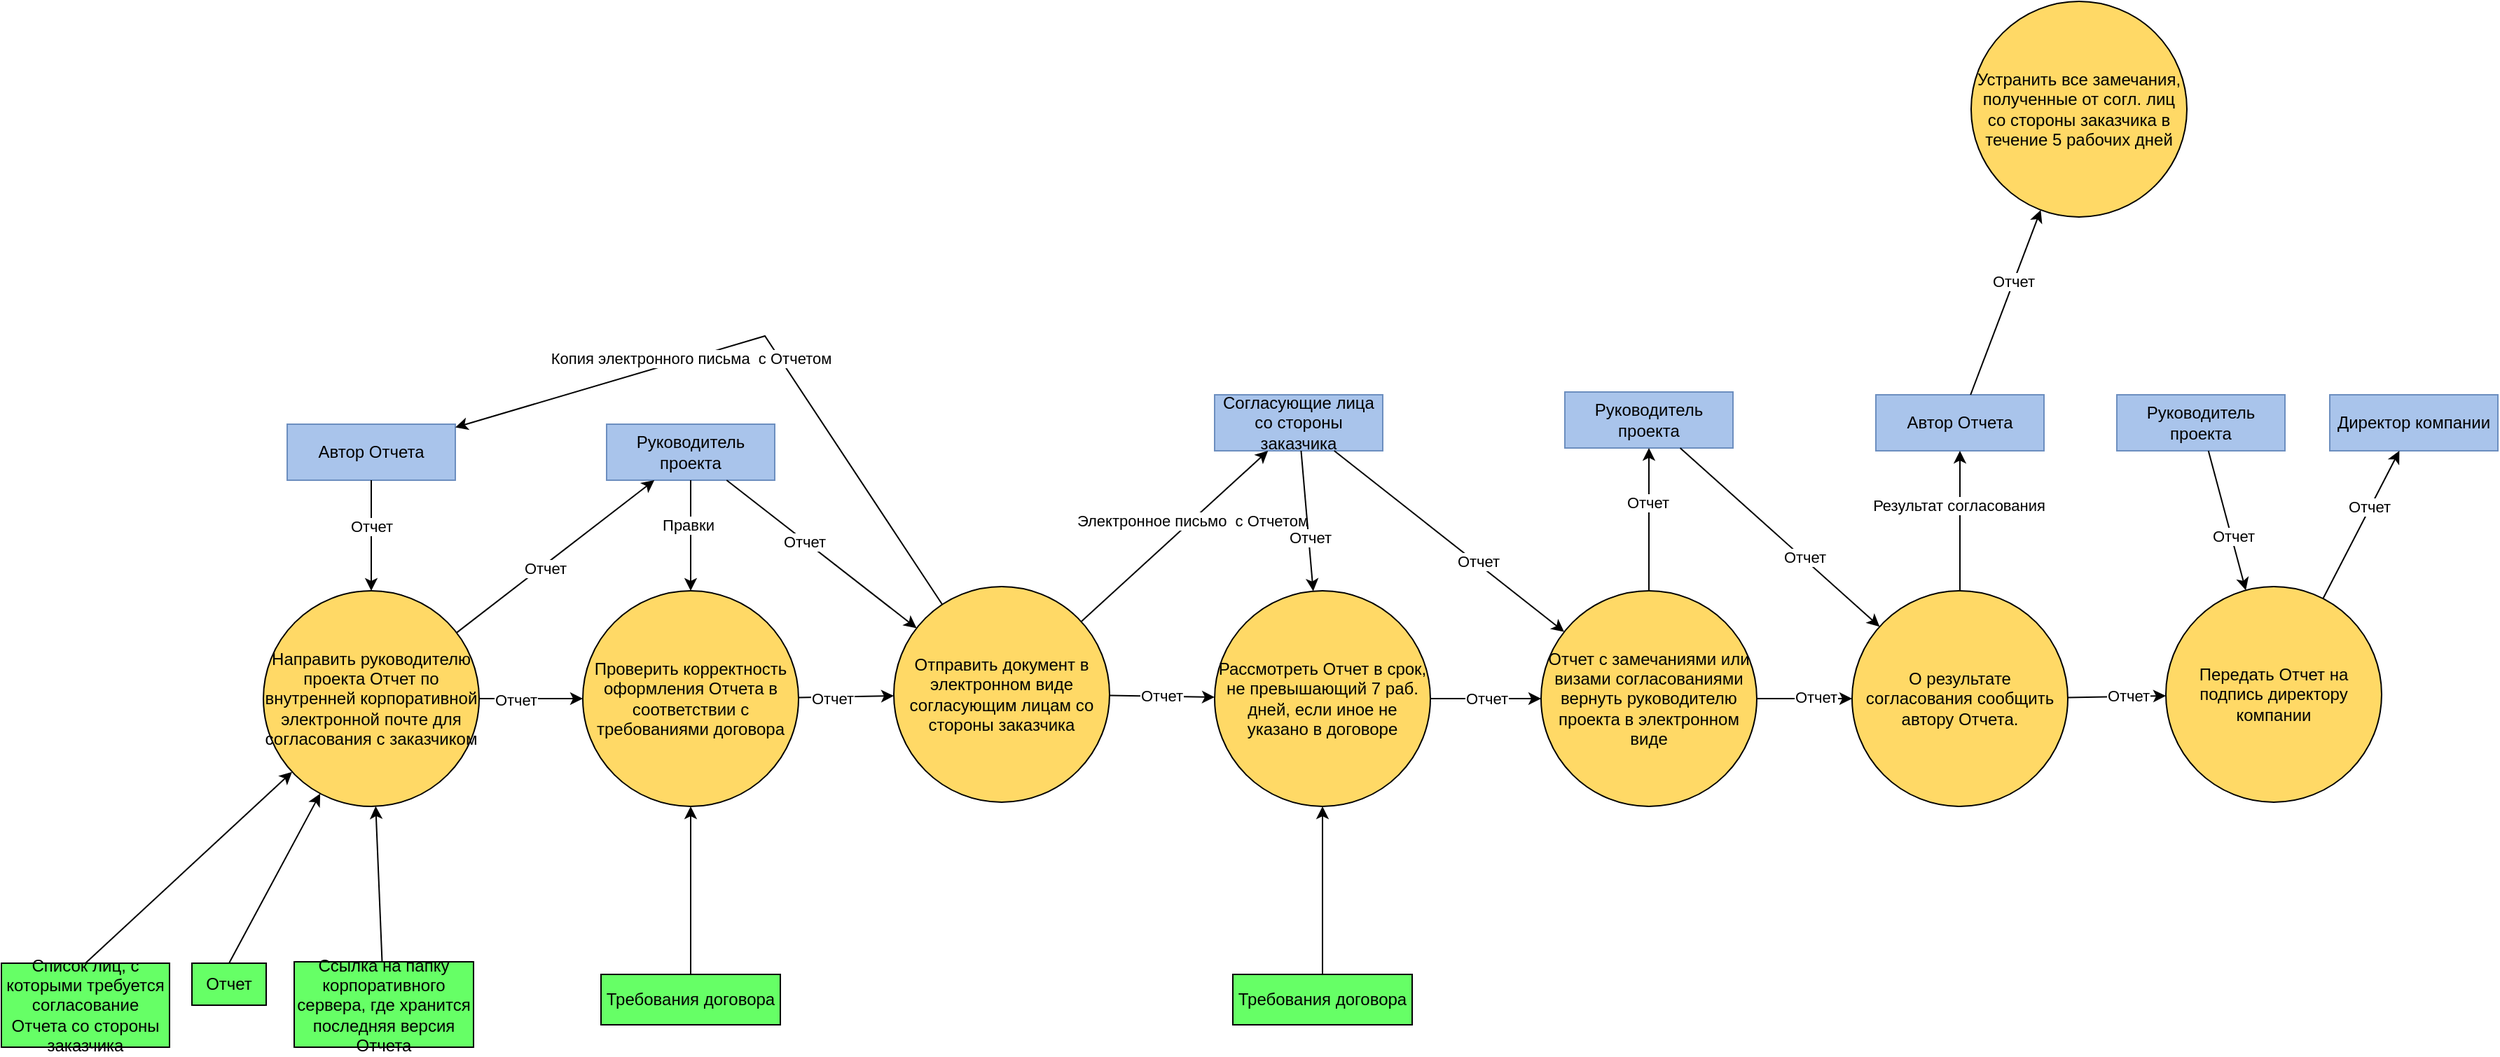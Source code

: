 <mxfile version="20.6.0" type="device"><diagram name="Page-1" id="52a04d89-c75d-2922-d76d-85b35f80e030"><mxGraphModel dx="778" dy="1230" grid="0" gridSize="10" guides="1" tooltips="1" connect="1" arrows="1" fold="1" page="0" pageScale="1" pageWidth="1100" pageHeight="850" math="0" shadow="0"><root><mxCell id="0"/><mxCell id="1" parent="0"/><mxCell id="YAnNIR8pH970T4GoT1p_-1" value="Автор Отчета" style="rounded=0;whiteSpace=wrap;html=1;fillColor=#A9C4EB;strokeColor=#6c8ebf;" parent="1" vertex="1"><mxGeometry x="274" y="70" width="120" height="40" as="geometry"/></mxCell><mxCell id="YAnNIR8pH970T4GoT1p_-2" value="Список лиц, с которыми требуется согласование Отчета со стороны заказчика" style="rounded=0;whiteSpace=wrap;html=1;fillColor=#66FF66;" parent="1" vertex="1"><mxGeometry x="70" y="455" width="120" height="60" as="geometry"/></mxCell><mxCell id="YAnNIR8pH970T4GoT1p_-3" value="Направить руководителю проекта Отчет по внутренней корпоративной электронной почте для согласования с заказчиком" style="ellipse;whiteSpace=wrap;html=1;aspect=fixed;fillColor=#FFD966;" parent="1" vertex="1"><mxGeometry x="257" y="189" width="154" height="154" as="geometry"/></mxCell><mxCell id="YAnNIR8pH970T4GoT1p_-4" value="" style="endArrow=classic;html=1;rounded=0;exitX=0.5;exitY=1;exitDx=0;exitDy=0;entryX=0.5;entryY=0;entryDx=0;entryDy=0;" parent="1" source="YAnNIR8pH970T4GoT1p_-1" target="YAnNIR8pH970T4GoT1p_-3" edge="1"><mxGeometry width="50" height="50" relative="1" as="geometry"><mxPoint x="418" y="447" as="sourcePoint"/><mxPoint x="468" y="397" as="targetPoint"/></mxGeometry></mxCell><mxCell id="YAnNIR8pH970T4GoT1p_-26" value="Отчет" style="edgeLabel;html=1;align=center;verticalAlign=middle;resizable=0;points=[];" parent="YAnNIR8pH970T4GoT1p_-4" vertex="1" connectable="0"><mxGeometry x="-0.177" relative="1" as="geometry"><mxPoint as="offset"/></mxGeometry></mxCell><mxCell id="YAnNIR8pH970T4GoT1p_-6" value="Отчет" style="rounded=0;whiteSpace=wrap;html=1;fillColor=#66FF66;" parent="1" vertex="1"><mxGeometry x="206" y="455" width="53" height="30" as="geometry"/></mxCell><mxCell id="YAnNIR8pH970T4GoT1p_-7" value="" style="endArrow=classic;html=1;rounded=0;exitX=0.5;exitY=0;exitDx=0;exitDy=0;" parent="1" source="YAnNIR8pH970T4GoT1p_-6" target="YAnNIR8pH970T4GoT1p_-3" edge="1"><mxGeometry width="50" height="50" relative="1" as="geometry"><mxPoint x="521" y="393" as="sourcePoint"/><mxPoint x="571" y="343" as="targetPoint"/></mxGeometry></mxCell><mxCell id="YAnNIR8pH970T4GoT1p_-8" value="Ссылка на папку корпоративного сервера, где хранится последняя версия Отчета" style="rounded=0;whiteSpace=wrap;html=1;fillColor=#66FF66;" parent="1" vertex="1"><mxGeometry x="279" y="454" width="128" height="61" as="geometry"/></mxCell><mxCell id="YAnNIR8pH970T4GoT1p_-9" value="" style="endArrow=classic;html=1;rounded=0;exitX=0.5;exitY=0;exitDx=0;exitDy=0;" parent="1" source="YAnNIR8pH970T4GoT1p_-2" target="YAnNIR8pH970T4GoT1p_-3" edge="1"><mxGeometry width="50" height="50" relative="1" as="geometry"><mxPoint x="222.18" y="433.23" as="sourcePoint"/><mxPoint x="205.004" y="289.0" as="targetPoint"/></mxGeometry></mxCell><mxCell id="YAnNIR8pH970T4GoT1p_-10" value="" style="endArrow=classic;html=1;rounded=0;" parent="1" source="YAnNIR8pH970T4GoT1p_-8" target="YAnNIR8pH970T4GoT1p_-3" edge="1"><mxGeometry width="50" height="50" relative="1" as="geometry"><mxPoint x="419.18" y="462.23" as="sourcePoint"/><mxPoint x="402.004" y="318.0" as="targetPoint"/></mxGeometry></mxCell><mxCell id="YAnNIR8pH970T4GoT1p_-11" value="Руководитель проекта" style="rounded=0;whiteSpace=wrap;html=1;fillColor=#A9C4EB;strokeColor=#6c8ebf;" parent="1" vertex="1"><mxGeometry x="502" y="70" width="120" height="40" as="geometry"/></mxCell><mxCell id="YAnNIR8pH970T4GoT1p_-12" value="Проверить корректность оформления Отчета в соответствии с требованиями договора" style="ellipse;whiteSpace=wrap;html=1;aspect=fixed;fillColor=#FFD966;" parent="1" vertex="1"><mxGeometry x="485" y="189" width="154" height="154" as="geometry"/></mxCell><mxCell id="YAnNIR8pH970T4GoT1p_-14" value="" style="endArrow=classic;html=1;rounded=0;exitX=1;exitY=0.5;exitDx=0;exitDy=0;" parent="1" source="YAnNIR8pH970T4GoT1p_-3" target="YAnNIR8pH970T4GoT1p_-12" edge="1"><mxGeometry width="50" height="50" relative="1" as="geometry"><mxPoint x="405" y="379" as="sourcePoint"/><mxPoint x="455" y="329" as="targetPoint"/></mxGeometry></mxCell><mxCell id="YAnNIR8pH970T4GoT1p_-17" value="Отчет" style="edgeLabel;html=1;align=center;verticalAlign=middle;resizable=0;points=[];" parent="YAnNIR8pH970T4GoT1p_-14" vertex="1" connectable="0"><mxGeometry x="-0.291" y="-1" relative="1" as="geometry"><mxPoint as="offset"/></mxGeometry></mxCell><mxCell id="YAnNIR8pH970T4GoT1p_-15" value="Требования договора" style="rounded=0;whiteSpace=wrap;html=1;fillColor=#66FF66;" parent="1" vertex="1"><mxGeometry x="498" y="463" width="128" height="36" as="geometry"/></mxCell><mxCell id="YAnNIR8pH970T4GoT1p_-16" value="" style="endArrow=classic;html=1;rounded=0;" parent="1" source="YAnNIR8pH970T4GoT1p_-11" target="YAnNIR8pH970T4GoT1p_-12" edge="1"><mxGeometry width="50" height="50" relative="1" as="geometry"><mxPoint x="466" y="120.0" as="sourcePoint"/><mxPoint x="466" y="199.0" as="targetPoint"/></mxGeometry></mxCell><mxCell id="YAnNIR8pH970T4GoT1p_-28" value="Правки" style="edgeLabel;html=1;align=center;verticalAlign=middle;resizable=0;points=[];" parent="YAnNIR8pH970T4GoT1p_-16" vertex="1" connectable="0"><mxGeometry x="-0.206" y="-2" relative="1" as="geometry"><mxPoint as="offset"/></mxGeometry></mxCell><mxCell id="YAnNIR8pH970T4GoT1p_-18" value="" style="endArrow=classic;html=1;rounded=0;" parent="1" source="YAnNIR8pH970T4GoT1p_-15" target="YAnNIR8pH970T4GoT1p_-12" edge="1"><mxGeometry width="50" height="50" relative="1" as="geometry"><mxPoint x="692.692" y="449.06" as="sourcePoint"/><mxPoint x="688.001" y="338.001" as="targetPoint"/></mxGeometry></mxCell><mxCell id="YAnNIR8pH970T4GoT1p_-19" value="Отправить документ в электронном виде согласующим лицам со стороны заказчика" style="ellipse;whiteSpace=wrap;html=1;aspect=fixed;fillColor=#FFD966;" parent="1" vertex="1"><mxGeometry x="707" y="186" width="154" height="154" as="geometry"/></mxCell><mxCell id="YAnNIR8pH970T4GoT1p_-20" value="" style="endArrow=classic;html=1;rounded=0;" parent="1" source="YAnNIR8pH970T4GoT1p_-11" target="YAnNIR8pH970T4GoT1p_-19" edge="1"><mxGeometry width="50" height="50" relative="1" as="geometry"><mxPoint x="628" y="121.0" as="sourcePoint"/><mxPoint x="628" y="200.0" as="targetPoint"/></mxGeometry></mxCell><mxCell id="YAnNIR8pH970T4GoT1p_-29" value="Отчет" style="edgeLabel;html=1;align=center;verticalAlign=middle;resizable=0;points=[];" parent="YAnNIR8pH970T4GoT1p_-20" vertex="1" connectable="0"><mxGeometry x="-0.184" y="-1" relative="1" as="geometry"><mxPoint as="offset"/></mxGeometry></mxCell><mxCell id="YAnNIR8pH970T4GoT1p_-21" value="" style="endArrow=classic;html=1;rounded=0;" parent="1" source="YAnNIR8pH970T4GoT1p_-12" target="YAnNIR8pH970T4GoT1p_-19" edge="1"><mxGeometry width="50" height="50" relative="1" as="geometry"><mxPoint x="642" y="340" as="sourcePoint"/><mxPoint x="716.0" y="340" as="targetPoint"/></mxGeometry></mxCell><mxCell id="YAnNIR8pH970T4GoT1p_-22" value="Отчет" style="edgeLabel;html=1;align=center;verticalAlign=middle;resizable=0;points=[];" parent="YAnNIR8pH970T4GoT1p_-21" vertex="1" connectable="0"><mxGeometry x="-0.291" y="-1" relative="1" as="geometry"><mxPoint as="offset"/></mxGeometry></mxCell><mxCell id="YAnNIR8pH970T4GoT1p_-23" value="Согласующие лица со стороны заказчика" style="rounded=0;whiteSpace=wrap;html=1;fillColor=#A9C4EB;strokeColor=#6c8ebf;" parent="1" vertex="1"><mxGeometry x="936" y="49" width="120" height="40" as="geometry"/></mxCell><mxCell id="YAnNIR8pH970T4GoT1p_-24" value="" style="endArrow=classic;html=1;rounded=0;" parent="1" source="YAnNIR8pH970T4GoT1p_-3" target="YAnNIR8pH970T4GoT1p_-11" edge="1"><mxGeometry width="50" height="50" relative="1" as="geometry"><mxPoint x="466" y="135" as="sourcePoint"/><mxPoint x="466" y="214.0" as="targetPoint"/></mxGeometry></mxCell><mxCell id="YAnNIR8pH970T4GoT1p_-27" value="Отчет" style="edgeLabel;html=1;align=center;verticalAlign=middle;resizable=0;points=[];" parent="YAnNIR8pH970T4GoT1p_-24" vertex="1" connectable="0"><mxGeometry x="-0.131" y="-2" relative="1" as="geometry"><mxPoint as="offset"/></mxGeometry></mxCell><mxCell id="YAnNIR8pH970T4GoT1p_-25" value="" style="endArrow=classic;html=1;rounded=0;" parent="1" source="YAnNIR8pH970T4GoT1p_-19" target="YAnNIR8pH970T4GoT1p_-23" edge="1"><mxGeometry width="50" height="50" relative="1" as="geometry"><mxPoint x="659.003" y="393.3" as="sourcePoint"/><mxPoint x="794.587" y="499.005" as="targetPoint"/></mxGeometry></mxCell><mxCell id="YAnNIR8pH970T4GoT1p_-30" value="Электронное письмо&amp;nbsp; с Отчетом" style="edgeLabel;html=1;align=center;verticalAlign=middle;resizable=0;points=[];" parent="YAnNIR8pH970T4GoT1p_-25" vertex="1" connectable="0"><mxGeometry x="0.19" relative="1" as="geometry"><mxPoint as="offset"/></mxGeometry></mxCell><mxCell id="YAnNIR8pH970T4GoT1p_-33" value="" style="endArrow=classic;html=1;rounded=0;" parent="1" source="YAnNIR8pH970T4GoT1p_-19" target="YAnNIR8pH970T4GoT1p_-1" edge="1"><mxGeometry width="50" height="50" relative="1" as="geometry"><mxPoint x="674" y="162" as="sourcePoint"/><mxPoint x="724" y="112" as="targetPoint"/><Array as="points"><mxPoint x="615" y="7"/></Array></mxGeometry></mxCell><mxCell id="YAnNIR8pH970T4GoT1p_-34" value="Копия электронного письма&amp;nbsp; с Отчетом" style="edgeLabel;html=1;align=center;verticalAlign=middle;resizable=0;points=[];" parent="YAnNIR8pH970T4GoT1p_-33" vertex="1" connectable="0"><mxGeometry x="0.24" relative="1" as="geometry"><mxPoint as="offset"/></mxGeometry></mxCell><mxCell id="reyuRIxfYB9f6AC1qMZS-1" value="Рассмотреть Отчет в срок, не превышающий 7 раб. дней, если иное не указано в договоре" style="ellipse;whiteSpace=wrap;html=1;aspect=fixed;fillColor=#FFD966;" vertex="1" parent="1"><mxGeometry x="936" y="189" width="154" height="154" as="geometry"/></mxCell><mxCell id="reyuRIxfYB9f6AC1qMZS-2" value="Отчет" style="endArrow=classic;html=1;rounded=0;" edge="1" parent="1" source="YAnNIR8pH970T4GoT1p_-19" target="reyuRIxfYB9f6AC1qMZS-1"><mxGeometry width="50" height="50" relative="1" as="geometry"><mxPoint x="890" y="430" as="sourcePoint"/><mxPoint x="820" y="299" as="targetPoint"/></mxGeometry></mxCell><mxCell id="reyuRIxfYB9f6AC1qMZS-3" value="" style="endArrow=classic;html=1;rounded=0;" edge="1" parent="1" source="YAnNIR8pH970T4GoT1p_-23" target="reyuRIxfYB9f6AC1qMZS-1"><mxGeometry width="50" height="50" relative="1" as="geometry"><mxPoint x="770" y="349" as="sourcePoint"/><mxPoint x="820" y="299" as="targetPoint"/></mxGeometry></mxCell><mxCell id="reyuRIxfYB9f6AC1qMZS-4" value="Отчет" style="edgeLabel;html=1;align=center;verticalAlign=middle;resizable=0;points=[];" vertex="1" connectable="0" parent="reyuRIxfYB9f6AC1qMZS-3"><mxGeometry x="0.234" y="1" relative="1" as="geometry"><mxPoint as="offset"/></mxGeometry></mxCell><mxCell id="reyuRIxfYB9f6AC1qMZS-5" value="Руководитель проекта" style="rounded=0;whiteSpace=wrap;html=1;fillColor=#A9C4EB;strokeColor=#6c8ebf;" vertex="1" parent="1"><mxGeometry x="1186" y="47" width="120" height="40" as="geometry"/></mxCell><mxCell id="reyuRIxfYB9f6AC1qMZS-6" value="Отчет с замечаниями или визами согласованиями вернуть руководителю проекта в электронном виде" style="ellipse;whiteSpace=wrap;html=1;aspect=fixed;fillColor=#FFD966;" vertex="1" parent="1"><mxGeometry x="1169" y="189" width="154" height="154" as="geometry"/></mxCell><mxCell id="reyuRIxfYB9f6AC1qMZS-7" value="Отчет" style="endArrow=classic;html=1;rounded=0;" edge="1" parent="1" source="reyuRIxfYB9f6AC1qMZS-1" target="reyuRIxfYB9f6AC1qMZS-6"><mxGeometry width="50" height="50" relative="1" as="geometry"><mxPoint x="870.993" y="274.05" as="sourcePoint"/><mxPoint x="946.006" y="275.072" as="targetPoint"/></mxGeometry></mxCell><mxCell id="reyuRIxfYB9f6AC1qMZS-8" value="" style="endArrow=classic;html=1;rounded=0;" edge="1" parent="1" source="YAnNIR8pH970T4GoT1p_-23" target="reyuRIxfYB9f6AC1qMZS-6"><mxGeometry width="50" height="50" relative="1" as="geometry"><mxPoint x="1056.997" y="70" as="sourcePoint"/><mxPoint x="1198.914" y="179.097" as="targetPoint"/></mxGeometry></mxCell><mxCell id="reyuRIxfYB9f6AC1qMZS-9" value="Отчет" style="edgeLabel;html=1;align=center;verticalAlign=middle;resizable=0;points=[];" vertex="1" connectable="0" parent="reyuRIxfYB9f6AC1qMZS-8"><mxGeometry x="0.234" y="1" relative="1" as="geometry"><mxPoint as="offset"/></mxGeometry></mxCell><mxCell id="reyuRIxfYB9f6AC1qMZS-10" value="" style="endArrow=classic;html=1;rounded=0;" edge="1" parent="1" source="reyuRIxfYB9f6AC1qMZS-6" target="reyuRIxfYB9f6AC1qMZS-5"><mxGeometry width="50" height="50" relative="1" as="geometry"><mxPoint x="1132.003" y="68" as="sourcePoint"/><mxPoint x="1296.13" y="197.369" as="targetPoint"/></mxGeometry></mxCell><mxCell id="reyuRIxfYB9f6AC1qMZS-11" value="Отчет" style="edgeLabel;html=1;align=center;verticalAlign=middle;resizable=0;points=[];" vertex="1" connectable="0" parent="reyuRIxfYB9f6AC1qMZS-10"><mxGeometry x="0.234" y="1" relative="1" as="geometry"><mxPoint as="offset"/></mxGeometry></mxCell><mxCell id="reyuRIxfYB9f6AC1qMZS-12" value="О результате согласования сообщить автору Отчета." style="ellipse;whiteSpace=wrap;html=1;aspect=fixed;fillColor=#FFD966;" vertex="1" parent="1"><mxGeometry x="1391" y="189" width="154" height="154" as="geometry"/></mxCell><mxCell id="reyuRIxfYB9f6AC1qMZS-13" value="" style="endArrow=classic;html=1;rounded=0;" edge="1" parent="1" source="reyuRIxfYB9f6AC1qMZS-6" target="reyuRIxfYB9f6AC1qMZS-12"><mxGeometry width="50" height="50" relative="1" as="geometry"><mxPoint x="1439.285" y="188.999" as="sourcePoint"/><mxPoint x="1435.999" y="88.97" as="targetPoint"/></mxGeometry></mxCell><mxCell id="reyuRIxfYB9f6AC1qMZS-14" value="Отчет" style="edgeLabel;html=1;align=center;verticalAlign=middle;resizable=0;points=[];" vertex="1" connectable="0" parent="reyuRIxfYB9f6AC1qMZS-13"><mxGeometry x="0.234" y="1" relative="1" as="geometry"><mxPoint as="offset"/></mxGeometry></mxCell><mxCell id="reyuRIxfYB9f6AC1qMZS-15" value="Автор Отчета" style="rounded=0;whiteSpace=wrap;html=1;fillColor=#A9C4EB;strokeColor=#6c8ebf;" vertex="1" parent="1"><mxGeometry x="1408" y="49" width="120" height="40" as="geometry"/></mxCell><mxCell id="reyuRIxfYB9f6AC1qMZS-16" value="" style="endArrow=classic;html=1;rounded=0;" edge="1" parent="1" source="reyuRIxfYB9f6AC1qMZS-5" target="reyuRIxfYB9f6AC1qMZS-12"><mxGeometry width="50" height="50" relative="1" as="geometry"><mxPoint x="1338.001" y="200.009" as="sourcePoint"/><mxPoint x="1339.19" y="98.0" as="targetPoint"/></mxGeometry></mxCell><mxCell id="reyuRIxfYB9f6AC1qMZS-17" value="Отчет" style="edgeLabel;html=1;align=center;verticalAlign=middle;resizable=0;points=[];" vertex="1" connectable="0" parent="reyuRIxfYB9f6AC1qMZS-16"><mxGeometry x="0.234" y="1" relative="1" as="geometry"><mxPoint as="offset"/></mxGeometry></mxCell><mxCell id="reyuRIxfYB9f6AC1qMZS-18" value="" style="endArrow=classic;html=1;rounded=0;" edge="1" parent="1" source="reyuRIxfYB9f6AC1qMZS-12" target="reyuRIxfYB9f6AC1qMZS-15"><mxGeometry width="50" height="50" relative="1" as="geometry"><mxPoint x="1351.998" y="42.0" as="sourcePoint"/><mxPoint x="1494.367" y="169.579" as="targetPoint"/></mxGeometry></mxCell><mxCell id="reyuRIxfYB9f6AC1qMZS-19" value="Результат согласования" style="edgeLabel;html=1;align=center;verticalAlign=middle;resizable=0;points=[];" vertex="1" connectable="0" parent="reyuRIxfYB9f6AC1qMZS-18"><mxGeometry x="0.234" y="1" relative="1" as="geometry"><mxPoint as="offset"/></mxGeometry></mxCell><mxCell id="reyuRIxfYB9f6AC1qMZS-20" value="Требования договора" style="rounded=0;whiteSpace=wrap;html=1;fillColor=#66FF66;" vertex="1" parent="1"><mxGeometry x="949" y="463" width="128" height="36" as="geometry"/></mxCell><mxCell id="reyuRIxfYB9f6AC1qMZS-21" value="" style="endArrow=classic;html=1;rounded=0;" edge="1" parent="1" source="reyuRIxfYB9f6AC1qMZS-20" target="reyuRIxfYB9f6AC1qMZS-1"><mxGeometry width="50" height="50" relative="1" as="geometry"><mxPoint x="935.31" y="468" as="sourcePoint"/><mxPoint x="935.31" y="348" as="targetPoint"/></mxGeometry></mxCell><mxCell id="reyuRIxfYB9f6AC1qMZS-23" value="Передать Отчет на подпись директору компании" style="ellipse;whiteSpace=wrap;html=1;aspect=fixed;fillColor=#FFD966;" vertex="1" parent="1"><mxGeometry x="1615" y="186" width="154" height="154" as="geometry"/></mxCell><mxCell id="reyuRIxfYB9f6AC1qMZS-25" value="" style="endArrow=classic;html=1;rounded=0;" edge="1" parent="1" source="reyuRIxfYB9f6AC1qMZS-12" target="reyuRIxfYB9f6AC1qMZS-23"><mxGeometry width="50" height="50" relative="1" as="geometry"><mxPoint x="1630.0" y="395" as="sourcePoint"/><mxPoint x="1698" y="395" as="targetPoint"/></mxGeometry></mxCell><mxCell id="reyuRIxfYB9f6AC1qMZS-26" value="Отчет" style="edgeLabel;html=1;align=center;verticalAlign=middle;resizable=0;points=[];" vertex="1" connectable="0" parent="reyuRIxfYB9f6AC1qMZS-25"><mxGeometry x="0.234" y="1" relative="1" as="geometry"><mxPoint as="offset"/></mxGeometry></mxCell><mxCell id="reyuRIxfYB9f6AC1qMZS-27" value="Директор компании" style="rounded=0;whiteSpace=wrap;html=1;fillColor=#A9C4EB;strokeColor=#6c8ebf;" vertex="1" parent="1"><mxGeometry x="1732" y="49" width="120" height="40" as="geometry"/></mxCell><mxCell id="reyuRIxfYB9f6AC1qMZS-28" value="" style="endArrow=classic;html=1;rounded=0;" edge="1" parent="1" source="reyuRIxfYB9f6AC1qMZS-23" target="reyuRIxfYB9f6AC1qMZS-27"><mxGeometry width="50" height="50" relative="1" as="geometry"><mxPoint x="1872" y="273" as="sourcePoint"/><mxPoint x="1872" y="173" as="targetPoint"/></mxGeometry></mxCell><mxCell id="reyuRIxfYB9f6AC1qMZS-29" value="Отчет" style="edgeLabel;html=1;align=center;verticalAlign=middle;resizable=0;points=[];" vertex="1" connectable="0" parent="reyuRIxfYB9f6AC1qMZS-28"><mxGeometry x="0.234" y="1" relative="1" as="geometry"><mxPoint as="offset"/></mxGeometry></mxCell><mxCell id="reyuRIxfYB9f6AC1qMZS-30" value="Руководитель проекта" style="rounded=0;whiteSpace=wrap;html=1;fillColor=#A9C4EB;strokeColor=#6c8ebf;" vertex="1" parent="1"><mxGeometry x="1580" y="49" width="120" height="40" as="geometry"/></mxCell><mxCell id="reyuRIxfYB9f6AC1qMZS-31" value="" style="endArrow=classic;html=1;rounded=0;" edge="1" parent="1" source="reyuRIxfYB9f6AC1qMZS-30" target="reyuRIxfYB9f6AC1qMZS-23"><mxGeometry width="50" height="50" relative="1" as="geometry"><mxPoint x="1612" y="176" as="sourcePoint"/><mxPoint x="1682.561" y="89.0" as="targetPoint"/></mxGeometry></mxCell><mxCell id="reyuRIxfYB9f6AC1qMZS-32" value="Отчет" style="edgeLabel;html=1;align=center;verticalAlign=middle;resizable=0;points=[];" vertex="1" connectable="0" parent="reyuRIxfYB9f6AC1qMZS-31"><mxGeometry x="0.234" y="1" relative="1" as="geometry"><mxPoint as="offset"/></mxGeometry></mxCell><mxCell id="reyuRIxfYB9f6AC1qMZS-33" value="Устранить все замечания, полученные от согл. лиц со стороны заказчика в течение 5 рабочих дней" style="ellipse;whiteSpace=wrap;html=1;aspect=fixed;fillColor=#FFD966;" vertex="1" parent="1"><mxGeometry x="1476" y="-232" width="154" height="154" as="geometry"/></mxCell><mxCell id="reyuRIxfYB9f6AC1qMZS-34" value="" style="endArrow=classic;html=1;rounded=0;" edge="1" parent="1" source="reyuRIxfYB9f6AC1qMZS-15" target="reyuRIxfYB9f6AC1qMZS-33"><mxGeometry width="50" height="50" relative="1" as="geometry"><mxPoint x="1364.235" y="-133" as="sourcePoint"/><mxPoint x="1391.003" y="-33.396" as="targetPoint"/></mxGeometry></mxCell><mxCell id="reyuRIxfYB9f6AC1qMZS-35" value="Отчет" style="edgeLabel;html=1;align=center;verticalAlign=middle;resizable=0;points=[];" vertex="1" connectable="0" parent="reyuRIxfYB9f6AC1qMZS-34"><mxGeometry x="0.234" y="1" relative="1" as="geometry"><mxPoint as="offset"/></mxGeometry></mxCell></root></mxGraphModel></diagram></mxfile>